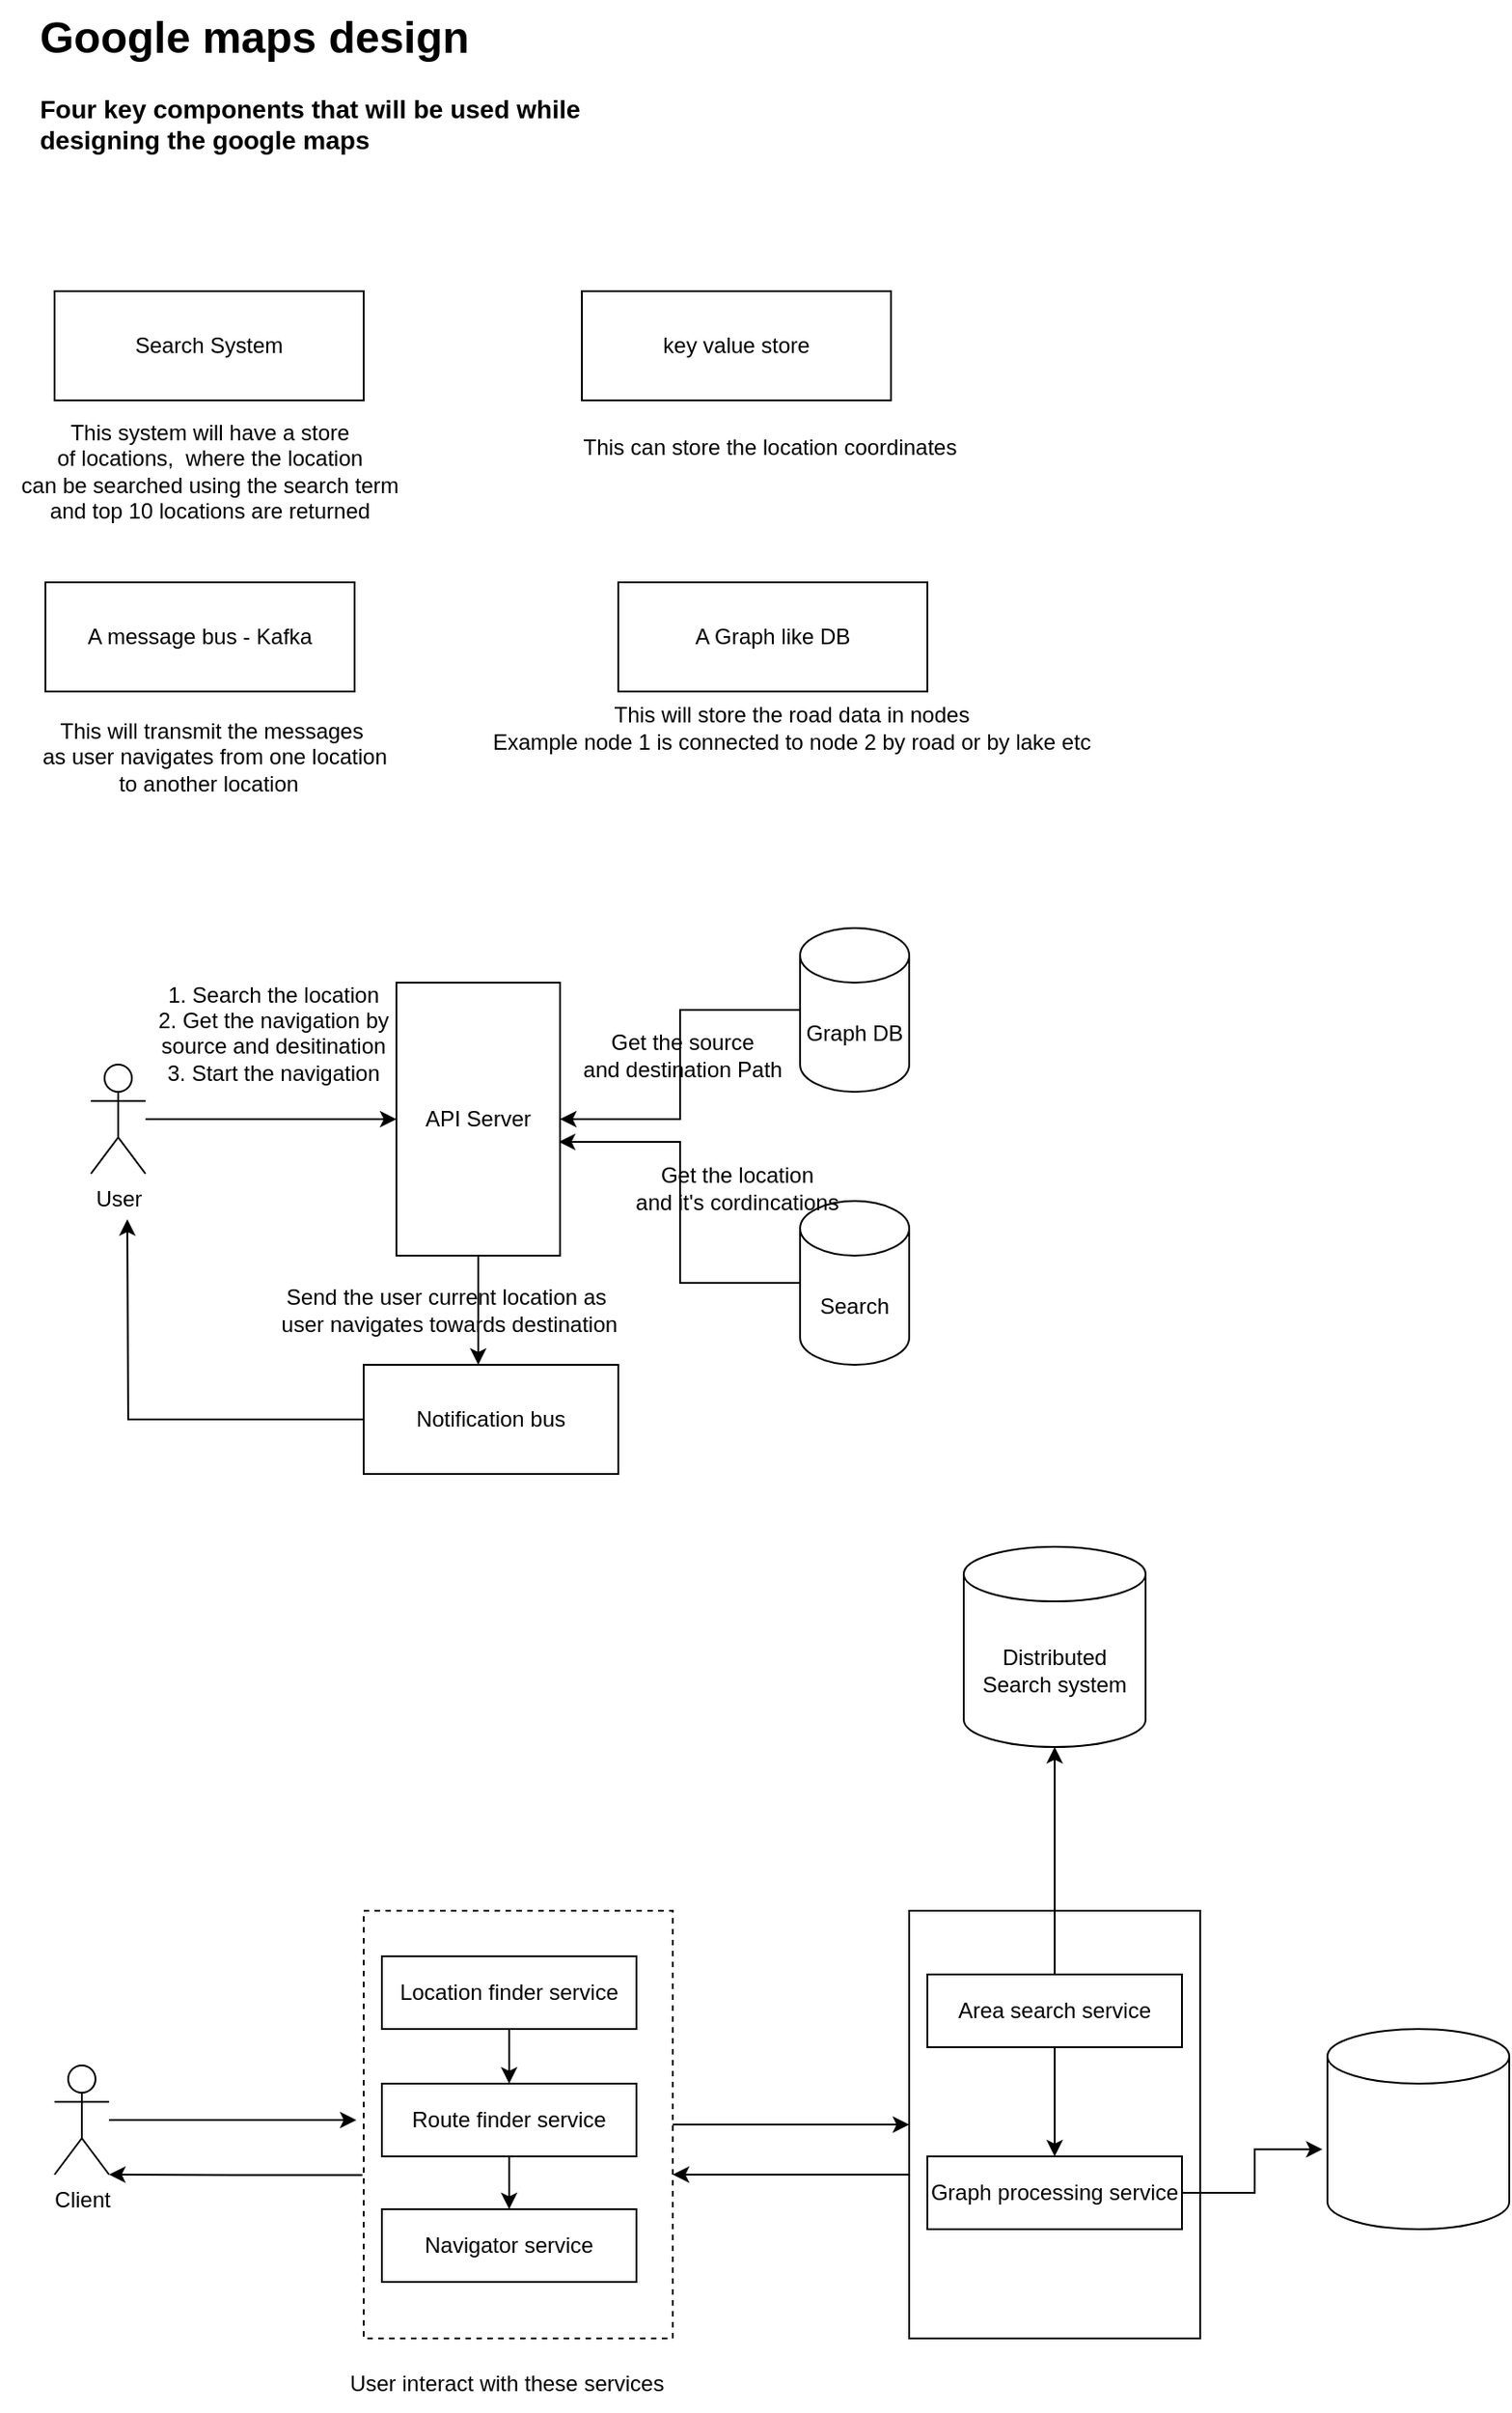 <mxfile version="25.0.1">
  <diagram name="Page-1" id="JH6jR7ql8HSNHvoyUlD2">
    <mxGraphModel dx="1647" dy="865" grid="1" gridSize="10" guides="1" tooltips="1" connect="1" arrows="1" fold="1" page="1" pageScale="1" pageWidth="827" pageHeight="1169" math="0" shadow="0">
      <root>
        <mxCell id="0" />
        <mxCell id="1" parent="0" />
        <mxCell id="22U_aCn7L2nLVKlK2ei8-37" style="edgeStyle=orthogonalEdgeStyle;rounded=0;orthogonalLoop=1;jettySize=auto;html=1;exitX=-0.004;exitY=0.618;exitDx=0;exitDy=0;exitPerimeter=0;" edge="1" parent="1" source="22U_aCn7L2nLVKlK2ei8-30">
          <mxGeometry relative="1" as="geometry">
            <mxPoint x="110" y="1275" as="targetPoint" />
            <Array as="points" />
          </mxGeometry>
        </mxCell>
        <mxCell id="22U_aCn7L2nLVKlK2ei8-41" style="edgeStyle=orthogonalEdgeStyle;rounded=0;orthogonalLoop=1;jettySize=auto;html=1;entryX=0;entryY=0.5;entryDx=0;entryDy=0;" edge="1" parent="1" source="22U_aCn7L2nLVKlK2ei8-30" target="22U_aCn7L2nLVKlK2ei8-35">
          <mxGeometry relative="1" as="geometry" />
        </mxCell>
        <mxCell id="22U_aCn7L2nLVKlK2ei8-1" value="&lt;h1 style=&quot;margin-top: 0px;&quot;&gt;Google maps design&lt;/h1&gt;&lt;p&gt;&lt;b&gt;&lt;font style=&quot;font-size: 14px;&quot;&gt;Four key components that will be used while designing the google maps&lt;/font&gt;&lt;/b&gt;&lt;/p&gt;" style="text;html=1;whiteSpace=wrap;overflow=hidden;rounded=0;" vertex="1" parent="1">
          <mxGeometry x="70" y="80" width="310" height="100" as="geometry" />
        </mxCell>
        <mxCell id="22U_aCn7L2nLVKlK2ei8-30" value="" style="rounded=0;whiteSpace=wrap;html=1;dashed=1;" vertex="1" parent="1">
          <mxGeometry x="250" y="1130" width="170" height="235" as="geometry" />
        </mxCell>
        <mxCell id="22U_aCn7L2nLVKlK2ei8-2" value="Search System" style="rounded=0;whiteSpace=wrap;html=1;" vertex="1" parent="1">
          <mxGeometry x="80" y="240" width="170" height="60" as="geometry" />
        </mxCell>
        <mxCell id="22U_aCn7L2nLVKlK2ei8-3" value="This system will have a store&lt;div&gt;of locations,&amp;nbsp;&amp;nbsp;&lt;span style=&quot;background-color: initial;&quot;&gt;where the location&lt;/span&gt;&lt;/div&gt;&lt;div&gt;&lt;span style=&quot;background-color: initial;&quot;&gt;can be searched&amp;nbsp;&lt;/span&gt;&lt;span style=&quot;background-color: initial;&quot;&gt;using the search term&lt;/span&gt;&lt;/div&gt;&lt;div&gt;&lt;span style=&quot;background-color: initial;&quot;&gt;and top 10 locations are returned&lt;/span&gt;&lt;/div&gt;" style="text;html=1;align=center;verticalAlign=middle;resizable=0;points=[];autosize=1;strokeColor=none;fillColor=none;" vertex="1" parent="1">
          <mxGeometry x="50" y="304" width="230" height="70" as="geometry" />
        </mxCell>
        <mxCell id="22U_aCn7L2nLVKlK2ei8-4" value="key value store" style="rounded=0;whiteSpace=wrap;html=1;" vertex="1" parent="1">
          <mxGeometry x="370" y="240" width="170" height="60" as="geometry" />
        </mxCell>
        <mxCell id="22U_aCn7L2nLVKlK2ei8-5" value="This can store the location&amp;nbsp;&lt;span style=&quot;background-color: initial;&quot;&gt;coordinates&lt;/span&gt;" style="text;html=1;align=center;verticalAlign=middle;resizable=0;points=[];autosize=1;strokeColor=none;fillColor=none;" vertex="1" parent="1">
          <mxGeometry x="358" y="311" width="230" height="30" as="geometry" />
        </mxCell>
        <mxCell id="22U_aCn7L2nLVKlK2ei8-6" value="A message bus - Kafka" style="rounded=0;whiteSpace=wrap;html=1;" vertex="1" parent="1">
          <mxGeometry x="75" y="400" width="170" height="60" as="geometry" />
        </mxCell>
        <mxCell id="22U_aCn7L2nLVKlK2ei8-7" value="This will transmit the messages&lt;div&gt;&amp;nbsp;as user navigates from one location&lt;/div&gt;&lt;div&gt;to another location&amp;nbsp;&lt;/div&gt;" style="text;html=1;align=center;verticalAlign=middle;resizable=0;points=[];autosize=1;strokeColor=none;fillColor=none;" vertex="1" parent="1">
          <mxGeometry x="56" y="466" width="220" height="60" as="geometry" />
        </mxCell>
        <mxCell id="22U_aCn7L2nLVKlK2ei8-8" value="A Graph like DB" style="rounded=0;whiteSpace=wrap;html=1;" vertex="1" parent="1">
          <mxGeometry x="390" y="400" width="170" height="60" as="geometry" />
        </mxCell>
        <mxCell id="22U_aCn7L2nLVKlK2ei8-9" value="This will store the road data in nodes&lt;div&gt;Example node 1 is connected to node 2 by road or by lake etc&lt;/div&gt;" style="text;html=1;align=center;verticalAlign=middle;resizable=0;points=[];autosize=1;strokeColor=none;fillColor=none;" vertex="1" parent="1">
          <mxGeometry x="310" y="460" width="350" height="40" as="geometry" />
        </mxCell>
        <mxCell id="22U_aCn7L2nLVKlK2ei8-10" value="API Server" style="rounded=0;whiteSpace=wrap;html=1;" vertex="1" parent="1">
          <mxGeometry x="268" y="620" width="90" height="150" as="geometry" />
        </mxCell>
        <mxCell id="22U_aCn7L2nLVKlK2ei8-12" style="edgeStyle=orthogonalEdgeStyle;rounded=0;orthogonalLoop=1;jettySize=auto;html=1;" edge="1" parent="1" source="22U_aCn7L2nLVKlK2ei8-11" target="22U_aCn7L2nLVKlK2ei8-10">
          <mxGeometry relative="1" as="geometry" />
        </mxCell>
        <mxCell id="22U_aCn7L2nLVKlK2ei8-11" value="User" style="shape=umlActor;verticalLabelPosition=bottom;verticalAlign=top;html=1;outlineConnect=0;" vertex="1" parent="1">
          <mxGeometry x="100" y="665" width="30" height="60" as="geometry" />
        </mxCell>
        <mxCell id="22U_aCn7L2nLVKlK2ei8-14" style="edgeStyle=orthogonalEdgeStyle;rounded=0;orthogonalLoop=1;jettySize=auto;html=1;entryX=1;entryY=0.5;entryDx=0;entryDy=0;" edge="1" parent="1" source="22U_aCn7L2nLVKlK2ei8-13" target="22U_aCn7L2nLVKlK2ei8-10">
          <mxGeometry relative="1" as="geometry" />
        </mxCell>
        <mxCell id="22U_aCn7L2nLVKlK2ei8-13" value="Graph DB" style="shape=cylinder3;whiteSpace=wrap;html=1;boundedLbl=1;backgroundOutline=1;size=15;" vertex="1" parent="1">
          <mxGeometry x="490" y="590" width="60" height="90" as="geometry" />
        </mxCell>
        <mxCell id="22U_aCn7L2nLVKlK2ei8-15" value="Search" style="shape=cylinder3;whiteSpace=wrap;html=1;boundedLbl=1;backgroundOutline=1;size=15;" vertex="1" parent="1">
          <mxGeometry x="490" y="740" width="60" height="90" as="geometry" />
        </mxCell>
        <mxCell id="22U_aCn7L2nLVKlK2ei8-16" style="edgeStyle=orthogonalEdgeStyle;rounded=0;orthogonalLoop=1;jettySize=auto;html=1;entryX=0.993;entryY=0.583;entryDx=0;entryDy=0;entryPerimeter=0;" edge="1" parent="1" source="22U_aCn7L2nLVKlK2ei8-15" target="22U_aCn7L2nLVKlK2ei8-10">
          <mxGeometry relative="1" as="geometry" />
        </mxCell>
        <mxCell id="22U_aCn7L2nLVKlK2ei8-21" style="edgeStyle=orthogonalEdgeStyle;rounded=0;orthogonalLoop=1;jettySize=auto;html=1;" edge="1" parent="1" source="22U_aCn7L2nLVKlK2ei8-19">
          <mxGeometry relative="1" as="geometry">
            <mxPoint x="120" y="750" as="targetPoint" />
          </mxGeometry>
        </mxCell>
        <mxCell id="22U_aCn7L2nLVKlK2ei8-19" value="Notification bus" style="rounded=0;whiteSpace=wrap;html=1;" vertex="1" parent="1">
          <mxGeometry x="250" y="830" width="140" height="60" as="geometry" />
        </mxCell>
        <mxCell id="22U_aCn7L2nLVKlK2ei8-20" style="edgeStyle=orthogonalEdgeStyle;rounded=0;orthogonalLoop=1;jettySize=auto;html=1;entryX=0.45;entryY=0;entryDx=0;entryDy=0;entryPerimeter=0;" edge="1" parent="1" source="22U_aCn7L2nLVKlK2ei8-10" target="22U_aCn7L2nLVKlK2ei8-19">
          <mxGeometry relative="1" as="geometry" />
        </mxCell>
        <mxCell id="22U_aCn7L2nLVKlK2ei8-22" value="1. Search the location&lt;div&gt;2. Get the navigation by&lt;/div&gt;&lt;div&gt;source and desitination&lt;/div&gt;&lt;div&gt;3. Start the navigation&lt;/div&gt;&lt;div&gt;&lt;br&gt;&lt;/div&gt;" style="text;html=1;align=center;verticalAlign=middle;resizable=0;points=[];autosize=1;strokeColor=none;fillColor=none;" vertex="1" parent="1">
          <mxGeometry x="125" y="610" width="150" height="90" as="geometry" />
        </mxCell>
        <mxCell id="22U_aCn7L2nLVKlK2ei8-23" value="Get the location&lt;div&gt;and it&#39;s cordincations&lt;/div&gt;" style="text;html=1;align=center;verticalAlign=middle;resizable=0;points=[];autosize=1;strokeColor=none;fillColor=none;" vertex="1" parent="1">
          <mxGeometry x="385" y="713" width="140" height="40" as="geometry" />
        </mxCell>
        <mxCell id="22U_aCn7L2nLVKlK2ei8-24" value="Get the source&lt;div&gt;and destination Path&lt;/div&gt;" style="text;html=1;align=center;verticalAlign=middle;resizable=0;points=[];autosize=1;strokeColor=none;fillColor=none;" vertex="1" parent="1">
          <mxGeometry x="360" y="640" width="130" height="40" as="geometry" />
        </mxCell>
        <mxCell id="22U_aCn7L2nLVKlK2ei8-25" value="Send the user current location as&lt;div&gt;&amp;nbsp;user navigates towards destination&lt;/div&gt;" style="text;html=1;align=center;verticalAlign=middle;resizable=0;points=[];autosize=1;strokeColor=none;fillColor=none;" vertex="1" parent="1">
          <mxGeometry x="190" y="780" width="210" height="40" as="geometry" />
        </mxCell>
        <mxCell id="22U_aCn7L2nLVKlK2ei8-26" value="Client&lt;div&gt;&lt;br&gt;&lt;/div&gt;" style="shape=umlActor;verticalLabelPosition=bottom;verticalAlign=top;html=1;outlineConnect=0;" vertex="1" parent="1">
          <mxGeometry x="80" y="1215" width="30" height="60" as="geometry" />
        </mxCell>
        <mxCell id="22U_aCn7L2nLVKlK2ei8-31" style="edgeStyle=orthogonalEdgeStyle;rounded=0;orthogonalLoop=1;jettySize=auto;html=1;" edge="1" parent="1" source="22U_aCn7L2nLVKlK2ei8-26">
          <mxGeometry relative="1" as="geometry">
            <mxPoint x="246" y="1245" as="targetPoint" />
          </mxGeometry>
        </mxCell>
        <mxCell id="22U_aCn7L2nLVKlK2ei8-38" style="edgeStyle=orthogonalEdgeStyle;rounded=0;orthogonalLoop=1;jettySize=auto;html=1;entryX=0.5;entryY=0;entryDx=0;entryDy=0;" edge="1" parent="1" source="22U_aCn7L2nLVKlK2ei8-32" target="22U_aCn7L2nLVKlK2ei8-33">
          <mxGeometry relative="1" as="geometry" />
        </mxCell>
        <mxCell id="22U_aCn7L2nLVKlK2ei8-32" value="Location finder service" style="rounded=0;whiteSpace=wrap;html=1;" vertex="1" parent="1">
          <mxGeometry x="260" y="1155" width="140" height="40" as="geometry" />
        </mxCell>
        <mxCell id="22U_aCn7L2nLVKlK2ei8-40" style="edgeStyle=orthogonalEdgeStyle;rounded=0;orthogonalLoop=1;jettySize=auto;html=1;entryX=0.5;entryY=0;entryDx=0;entryDy=0;" edge="1" parent="1" source="22U_aCn7L2nLVKlK2ei8-33" target="22U_aCn7L2nLVKlK2ei8-34">
          <mxGeometry relative="1" as="geometry" />
        </mxCell>
        <mxCell id="22U_aCn7L2nLVKlK2ei8-33" value="Route finder service" style="rounded=0;whiteSpace=wrap;html=1;" vertex="1" parent="1">
          <mxGeometry x="260" y="1225" width="140" height="40" as="geometry" />
        </mxCell>
        <mxCell id="22U_aCn7L2nLVKlK2ei8-34" value="Navigator service" style="rounded=0;whiteSpace=wrap;html=1;" vertex="1" parent="1">
          <mxGeometry x="260" y="1294" width="140" height="40" as="geometry" />
        </mxCell>
        <mxCell id="22U_aCn7L2nLVKlK2ei8-49" style="edgeStyle=orthogonalEdgeStyle;rounded=0;orthogonalLoop=1;jettySize=auto;html=1;exitX=0;exitY=0.75;exitDx=0;exitDy=0;entryX=1;entryY=0.75;entryDx=0;entryDy=0;" edge="1" parent="1">
          <mxGeometry relative="1" as="geometry">
            <mxPoint x="550" y="1275" as="sourcePoint" />
            <mxPoint x="420" y="1275" as="targetPoint" />
          </mxGeometry>
        </mxCell>
        <mxCell id="22U_aCn7L2nLVKlK2ei8-35" value="" style="rounded=0;whiteSpace=wrap;html=1;" vertex="1" parent="1">
          <mxGeometry x="550" y="1130" width="160" height="235" as="geometry" />
        </mxCell>
        <mxCell id="22U_aCn7L2nLVKlK2ei8-36" value="User interact with these services&amp;nbsp;" style="text;html=1;align=center;verticalAlign=middle;resizable=0;points=[];autosize=1;strokeColor=none;fillColor=none;" vertex="1" parent="1">
          <mxGeometry x="230" y="1375" width="200" height="30" as="geometry" />
        </mxCell>
        <mxCell id="22U_aCn7L2nLVKlK2ei8-46" style="edgeStyle=orthogonalEdgeStyle;rounded=0;orthogonalLoop=1;jettySize=auto;html=1;entryX=0.5;entryY=0;entryDx=0;entryDy=0;" edge="1" parent="1" source="22U_aCn7L2nLVKlK2ei8-42" target="22U_aCn7L2nLVKlK2ei8-43">
          <mxGeometry relative="1" as="geometry" />
        </mxCell>
        <mxCell id="22U_aCn7L2nLVKlK2ei8-42" value="Area search service" style="rounded=0;whiteSpace=wrap;html=1;" vertex="1" parent="1">
          <mxGeometry x="560" y="1165" width="140" height="40" as="geometry" />
        </mxCell>
        <mxCell id="22U_aCn7L2nLVKlK2ei8-43" value="Graph processing service" style="rounded=0;whiteSpace=wrap;html=1;" vertex="1" parent="1">
          <mxGeometry x="560" y="1265" width="140" height="40" as="geometry" />
        </mxCell>
        <mxCell id="22U_aCn7L2nLVKlK2ei8-44" value="" style="shape=cylinder3;whiteSpace=wrap;html=1;boundedLbl=1;backgroundOutline=1;size=15;" vertex="1" parent="1">
          <mxGeometry x="780" y="1195" width="100" height="110" as="geometry" />
        </mxCell>
        <mxCell id="22U_aCn7L2nLVKlK2ei8-45" style="edgeStyle=orthogonalEdgeStyle;rounded=0;orthogonalLoop=1;jettySize=auto;html=1;entryX=-0.027;entryY=0.601;entryDx=0;entryDy=0;entryPerimeter=0;" edge="1" parent="1" source="22U_aCn7L2nLVKlK2ei8-43" target="22U_aCn7L2nLVKlK2ei8-44">
          <mxGeometry relative="1" as="geometry" />
        </mxCell>
        <mxCell id="22U_aCn7L2nLVKlK2ei8-47" value="Distributed Search system" style="shape=cylinder3;whiteSpace=wrap;html=1;boundedLbl=1;backgroundOutline=1;size=15;" vertex="1" parent="1">
          <mxGeometry x="580" y="930" width="100" height="110" as="geometry" />
        </mxCell>
        <mxCell id="22U_aCn7L2nLVKlK2ei8-48" style="edgeStyle=orthogonalEdgeStyle;rounded=0;orthogonalLoop=1;jettySize=auto;html=1;entryX=0.5;entryY=1;entryDx=0;entryDy=0;entryPerimeter=0;" edge="1" parent="1" source="22U_aCn7L2nLVKlK2ei8-42" target="22U_aCn7L2nLVKlK2ei8-47">
          <mxGeometry relative="1" as="geometry" />
        </mxCell>
      </root>
    </mxGraphModel>
  </diagram>
</mxfile>
